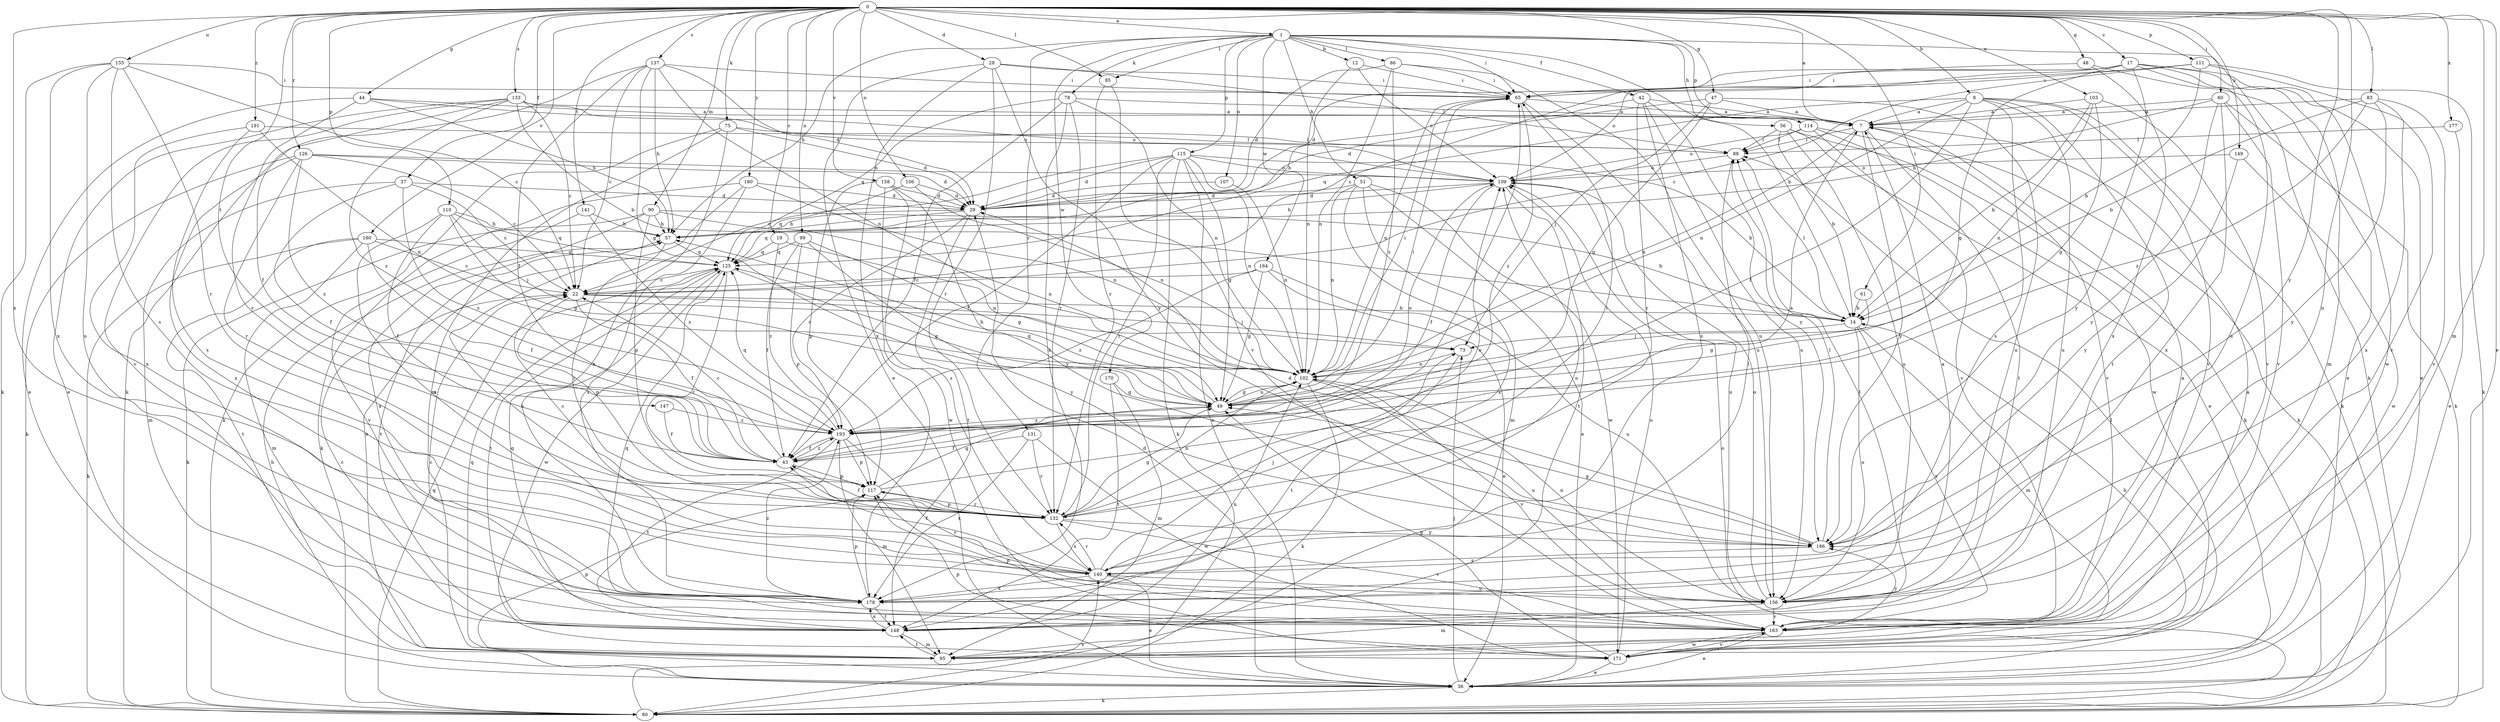 strict digraph  {
0;
1;
7;
8;
12;
14;
17;
19;
22;
28;
29;
36;
37;
42;
43;
44;
47;
48;
49;
51;
56;
57;
60;
61;
65;
73;
75;
78;
80;
83;
85;
86;
88;
90;
95;
99;
102;
103;
106;
107;
109;
110;
111;
114;
115;
117;
125;
126;
131;
132;
133;
137;
140;
141;
147;
148;
149;
155;
156;
158;
160;
163;
164;
170;
171;
177;
178;
180;
186;
191;
193;
0 -> 1  [label=a];
0 -> 7  [label=a];
0 -> 8  [label=b];
0 -> 17  [label=c];
0 -> 19  [label=c];
0 -> 28  [label=d];
0 -> 36  [label=e];
0 -> 37  [label=f];
0 -> 44  [label=g];
0 -> 47  [label=g];
0 -> 48  [label=g];
0 -> 60  [label=i];
0 -> 61  [label=i];
0 -> 75  [label=k];
0 -> 83  [label=l];
0 -> 85  [label=l];
0 -> 90  [label=m];
0 -> 95  [label=m];
0 -> 99  [label=n];
0 -> 103  [label=o];
0 -> 106  [label=o];
0 -> 110  [label=p];
0 -> 111  [label=p];
0 -> 126  [label=r];
0 -> 133  [label=s];
0 -> 137  [label=s];
0 -> 141  [label=t];
0 -> 147  [label=t];
0 -> 149  [label=u];
0 -> 155  [label=u];
0 -> 156  [label=u];
0 -> 158  [label=v];
0 -> 160  [label=v];
0 -> 177  [label=x];
0 -> 178  [label=x];
0 -> 180  [label=y];
0 -> 186  [label=y];
0 -> 191  [label=z];
1 -> 12  [label=b];
1 -> 14  [label=b];
1 -> 42  [label=f];
1 -> 51  [label=h];
1 -> 56  [label=h];
1 -> 57  [label=h];
1 -> 65  [label=i];
1 -> 78  [label=k];
1 -> 80  [label=k];
1 -> 85  [label=l];
1 -> 86  [label=l];
1 -> 107  [label=o];
1 -> 114  [label=p];
1 -> 115  [label=p];
1 -> 131  [label=r];
1 -> 164  [label=w];
1 -> 170  [label=w];
7 -> 88  [label=l];
7 -> 102  [label=n];
7 -> 148  [label=t];
7 -> 163  [label=v];
7 -> 186  [label=y];
8 -> 7  [label=a];
8 -> 43  [label=f];
8 -> 80  [label=k];
8 -> 102  [label=n];
8 -> 125  [label=q];
8 -> 140  [label=s];
8 -> 148  [label=t];
8 -> 156  [label=u];
8 -> 163  [label=v];
12 -> 65  [label=i];
12 -> 102  [label=n];
12 -> 109  [label=o];
14 -> 73  [label=j];
14 -> 88  [label=l];
14 -> 95  [label=m];
14 -> 156  [label=u];
14 -> 163  [label=v];
17 -> 22  [label=c];
17 -> 29  [label=d];
17 -> 36  [label=e];
17 -> 49  [label=g];
17 -> 65  [label=i];
17 -> 95  [label=m];
17 -> 156  [label=u];
17 -> 171  [label=w];
17 -> 186  [label=y];
19 -> 102  [label=n];
19 -> 125  [label=q];
19 -> 193  [label=z];
22 -> 14  [label=b];
22 -> 43  [label=f];
22 -> 73  [label=j];
22 -> 117  [label=p];
28 -> 36  [label=e];
28 -> 65  [label=i];
28 -> 88  [label=l];
28 -> 132  [label=r];
28 -> 178  [label=x];
28 -> 186  [label=y];
29 -> 57  [label=h];
29 -> 125  [label=q];
29 -> 148  [label=t];
29 -> 193  [label=z];
36 -> 29  [label=d];
36 -> 57  [label=h];
36 -> 73  [label=j];
36 -> 80  [label=k];
36 -> 88  [label=l];
37 -> 22  [label=c];
37 -> 29  [label=d];
37 -> 43  [label=f];
37 -> 95  [label=m];
37 -> 193  [label=z];
42 -> 7  [label=a];
42 -> 57  [label=h];
42 -> 132  [label=r];
42 -> 140  [label=s];
42 -> 156  [label=u];
42 -> 186  [label=y];
43 -> 22  [label=c];
43 -> 65  [label=i];
43 -> 117  [label=p];
43 -> 193  [label=z];
44 -> 7  [label=a];
44 -> 36  [label=e];
44 -> 57  [label=h];
44 -> 109  [label=o];
44 -> 132  [label=r];
47 -> 7  [label=a];
47 -> 29  [label=d];
47 -> 49  [label=g];
47 -> 73  [label=j];
47 -> 156  [label=u];
48 -> 36  [label=e];
48 -> 65  [label=i];
48 -> 178  [label=x];
49 -> 57  [label=h];
49 -> 65  [label=i];
49 -> 102  [label=n];
49 -> 125  [label=q];
49 -> 193  [label=z];
51 -> 29  [label=d];
51 -> 36  [label=e];
51 -> 95  [label=m];
51 -> 102  [label=n];
51 -> 171  [label=w];
51 -> 178  [label=x];
56 -> 14  [label=b];
56 -> 36  [label=e];
56 -> 80  [label=k];
56 -> 88  [label=l];
56 -> 156  [label=u];
57 -> 125  [label=q];
57 -> 132  [label=r];
57 -> 148  [label=t];
60 -> 7  [label=a];
60 -> 57  [label=h];
60 -> 80  [label=k];
60 -> 163  [label=v];
60 -> 178  [label=x];
60 -> 186  [label=y];
61 -> 14  [label=b];
61 -> 49  [label=g];
65 -> 7  [label=a];
65 -> 102  [label=n];
65 -> 156  [label=u];
65 -> 193  [label=z];
73 -> 102  [label=n];
73 -> 148  [label=t];
75 -> 29  [label=d];
75 -> 80  [label=k];
75 -> 88  [label=l];
75 -> 95  [label=m];
75 -> 178  [label=x];
78 -> 7  [label=a];
78 -> 43  [label=f];
78 -> 102  [label=n];
78 -> 125  [label=q];
78 -> 132  [label=r];
78 -> 178  [label=x];
80 -> 109  [label=o];
80 -> 125  [label=q];
80 -> 140  [label=s];
83 -> 7  [label=a];
83 -> 14  [label=b];
83 -> 163  [label=v];
83 -> 178  [label=x];
83 -> 186  [label=y];
83 -> 193  [label=z];
85 -> 132  [label=r];
85 -> 163  [label=v];
86 -> 29  [label=d];
86 -> 65  [label=i];
86 -> 102  [label=n];
86 -> 156  [label=u];
86 -> 193  [label=z];
88 -> 109  [label=o];
90 -> 14  [label=b];
90 -> 57  [label=h];
90 -> 80  [label=k];
90 -> 102  [label=n];
90 -> 117  [label=p];
90 -> 178  [label=x];
95 -> 7  [label=a];
95 -> 117  [label=p];
95 -> 125  [label=q];
95 -> 148  [label=t];
99 -> 43  [label=f];
99 -> 49  [label=g];
99 -> 117  [label=p];
99 -> 125  [label=q];
99 -> 186  [label=y];
102 -> 49  [label=g];
102 -> 65  [label=i];
102 -> 80  [label=k];
102 -> 156  [label=u];
102 -> 163  [label=v];
103 -> 7  [label=a];
103 -> 14  [label=b];
103 -> 49  [label=g];
103 -> 102  [label=n];
103 -> 163  [label=v];
106 -> 29  [label=d];
106 -> 102  [label=n];
106 -> 125  [label=q];
107 -> 29  [label=d];
107 -> 102  [label=n];
109 -> 29  [label=d];
109 -> 43  [label=f];
109 -> 57  [label=h];
109 -> 148  [label=t];
109 -> 156  [label=u];
110 -> 43  [label=f];
110 -> 49  [label=g];
110 -> 57  [label=h];
110 -> 73  [label=j];
110 -> 125  [label=q];
110 -> 140  [label=s];
111 -> 14  [label=b];
111 -> 22  [label=c];
111 -> 65  [label=i];
111 -> 80  [label=k];
111 -> 109  [label=o];
111 -> 163  [label=v];
114 -> 80  [label=k];
114 -> 88  [label=l];
114 -> 109  [label=o];
114 -> 163  [label=v];
114 -> 171  [label=w];
115 -> 14  [label=b];
115 -> 22  [label=c];
115 -> 29  [label=d];
115 -> 36  [label=e];
115 -> 43  [label=f];
115 -> 49  [label=g];
115 -> 80  [label=k];
115 -> 102  [label=n];
115 -> 109  [label=o];
115 -> 132  [label=r];
117 -> 7  [label=a];
117 -> 49  [label=g];
117 -> 132  [label=r];
125 -> 22  [label=c];
125 -> 49  [label=g];
125 -> 132  [label=r];
125 -> 148  [label=t];
125 -> 171  [label=w];
126 -> 22  [label=c];
126 -> 29  [label=d];
126 -> 80  [label=k];
126 -> 109  [label=o];
126 -> 132  [label=r];
126 -> 178  [label=x];
126 -> 193  [label=z];
131 -> 43  [label=f];
131 -> 132  [label=r];
131 -> 171  [label=w];
131 -> 178  [label=x];
132 -> 22  [label=c];
132 -> 43  [label=f];
132 -> 49  [label=g];
132 -> 65  [label=i];
132 -> 102  [label=n];
132 -> 109  [label=o];
132 -> 117  [label=p];
132 -> 140  [label=s];
132 -> 163  [label=v];
132 -> 186  [label=y];
133 -> 7  [label=a];
133 -> 14  [label=b];
133 -> 22  [label=c];
133 -> 36  [label=e];
133 -> 43  [label=f];
133 -> 109  [label=o];
133 -> 163  [label=v];
133 -> 193  [label=z];
137 -> 22  [label=c];
137 -> 29  [label=d];
137 -> 43  [label=f];
137 -> 49  [label=g];
137 -> 57  [label=h];
137 -> 65  [label=i];
137 -> 80  [label=k];
137 -> 102  [label=n];
140 -> 36  [label=e];
140 -> 43  [label=f];
140 -> 57  [label=h];
140 -> 73  [label=j];
140 -> 88  [label=l];
140 -> 109  [label=o];
140 -> 132  [label=r];
140 -> 156  [label=u];
140 -> 178  [label=x];
141 -> 57  [label=h];
141 -> 163  [label=v];
141 -> 193  [label=z];
147 -> 43  [label=f];
147 -> 193  [label=z];
148 -> 22  [label=c];
148 -> 88  [label=l];
148 -> 95  [label=m];
148 -> 102  [label=n];
148 -> 125  [label=q];
148 -> 178  [label=x];
149 -> 109  [label=o];
149 -> 171  [label=w];
149 -> 186  [label=y];
155 -> 22  [label=c];
155 -> 65  [label=i];
155 -> 80  [label=k];
155 -> 132  [label=r];
155 -> 140  [label=s];
155 -> 156  [label=u];
155 -> 178  [label=x];
156 -> 7  [label=a];
156 -> 95  [label=m];
156 -> 102  [label=n];
156 -> 109  [label=o];
156 -> 163  [label=v];
158 -> 29  [label=d];
158 -> 117  [label=p];
158 -> 140  [label=s];
158 -> 171  [label=w];
158 -> 186  [label=y];
160 -> 22  [label=c];
160 -> 43  [label=f];
160 -> 80  [label=k];
160 -> 95  [label=m];
160 -> 125  [label=q];
160 -> 148  [label=t];
163 -> 7  [label=a];
163 -> 22  [label=c];
163 -> 36  [label=e];
163 -> 117  [label=p];
163 -> 125  [label=q];
163 -> 171  [label=w];
163 -> 186  [label=y];
164 -> 22  [label=c];
164 -> 36  [label=e];
164 -> 49  [label=g];
164 -> 156  [label=u];
164 -> 193  [label=z];
170 -> 49  [label=g];
170 -> 95  [label=m];
170 -> 148  [label=t];
171 -> 14  [label=b];
171 -> 36  [label=e];
171 -> 49  [label=g];
171 -> 109  [label=o];
171 -> 117  [label=p];
171 -> 163  [label=v];
177 -> 36  [label=e];
177 -> 88  [label=l];
178 -> 117  [label=p];
178 -> 148  [label=t];
178 -> 193  [label=z];
180 -> 29  [label=d];
180 -> 36  [label=e];
180 -> 80  [label=k];
180 -> 102  [label=n];
180 -> 178  [label=x];
186 -> 29  [label=d];
186 -> 49  [label=g];
186 -> 88  [label=l];
186 -> 140  [label=s];
191 -> 88  [label=l];
191 -> 102  [label=n];
191 -> 140  [label=s];
191 -> 178  [label=x];
193 -> 43  [label=f];
193 -> 95  [label=m];
193 -> 109  [label=o];
193 -> 117  [label=p];
193 -> 125  [label=q];
193 -> 148  [label=t];
193 -> 163  [label=v];
}
